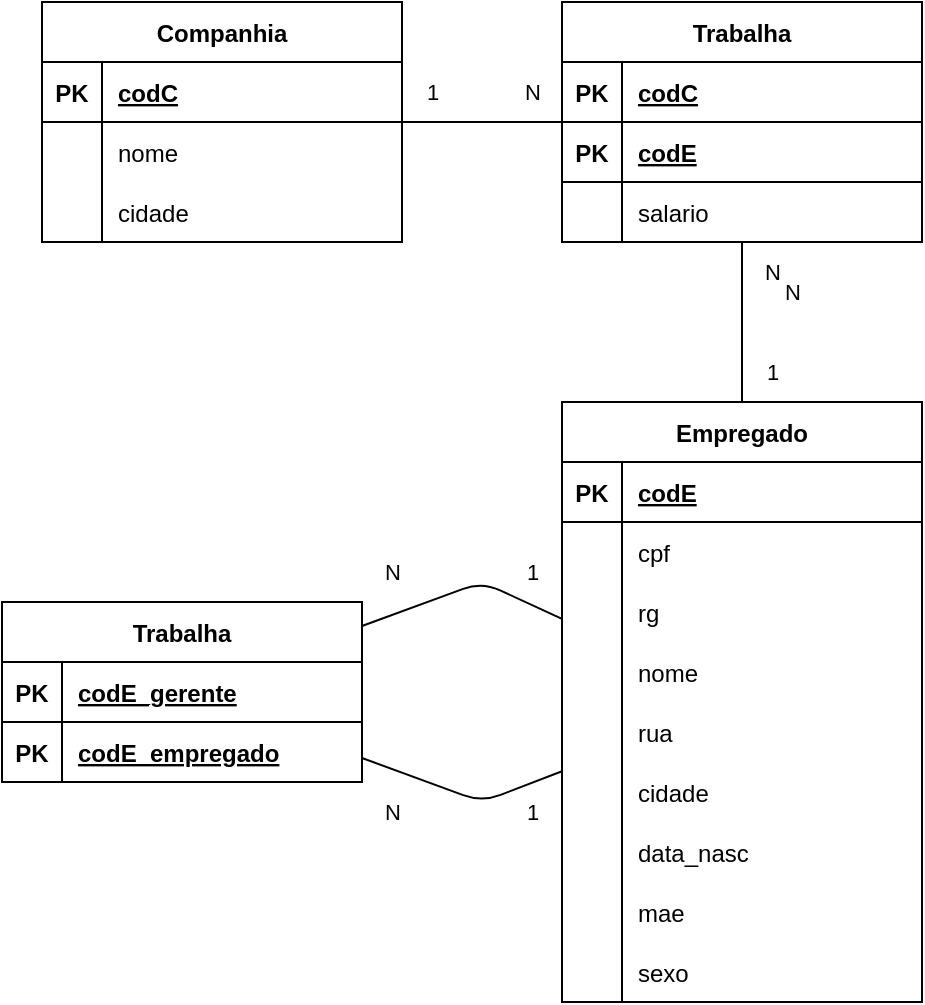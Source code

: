 <mxfile>
    <diagram id="ESeKLBfb85SbHdolCXyg" name="DR">
        <mxGraphModel dx="1016" dy="679" grid="1" gridSize="10" guides="1" tooltips="1" connect="1" arrows="1" fold="1" page="1" pageScale="1" pageWidth="827" pageHeight="1169" math="0" shadow="0">
            <root>
                <mxCell id="0"/>
                <mxCell id="1" parent="0"/>
                <mxCell id="2" value="Companhia" style="shape=table;startSize=30;container=1;collapsible=1;childLayout=tableLayout;fixedRows=1;rowLines=0;fontStyle=1;align=center;resizeLast=1;" parent="1" vertex="1">
                    <mxGeometry x="80" y="80" width="180" height="120" as="geometry"/>
                </mxCell>
                <mxCell id="3" value="" style="shape=tableRow;horizontal=0;startSize=0;swimlaneHead=0;swimlaneBody=0;fillColor=none;collapsible=0;dropTarget=0;points=[[0,0.5],[1,0.5]];portConstraint=eastwest;top=0;left=0;right=0;bottom=1;" parent="2" vertex="1">
                    <mxGeometry y="30" width="180" height="30" as="geometry"/>
                </mxCell>
                <mxCell id="4" value="PK" style="shape=partialRectangle;connectable=0;fillColor=none;top=0;left=0;bottom=0;right=0;fontStyle=1;overflow=hidden;" parent="3" vertex="1">
                    <mxGeometry width="30" height="30" as="geometry">
                        <mxRectangle width="30" height="30" as="alternateBounds"/>
                    </mxGeometry>
                </mxCell>
                <mxCell id="5" value="codC" style="shape=partialRectangle;connectable=0;fillColor=none;top=0;left=0;bottom=0;right=0;align=left;spacingLeft=6;fontStyle=5;overflow=hidden;" parent="3" vertex="1">
                    <mxGeometry x="30" width="150" height="30" as="geometry">
                        <mxRectangle width="150" height="30" as="alternateBounds"/>
                    </mxGeometry>
                </mxCell>
                <mxCell id="6" value="" style="shape=tableRow;horizontal=0;startSize=0;swimlaneHead=0;swimlaneBody=0;fillColor=none;collapsible=0;dropTarget=0;points=[[0,0.5],[1,0.5]];portConstraint=eastwest;top=0;left=0;right=0;bottom=0;" parent="2" vertex="1">
                    <mxGeometry y="60" width="180" height="30" as="geometry"/>
                </mxCell>
                <mxCell id="7" value="" style="shape=partialRectangle;connectable=0;fillColor=none;top=0;left=0;bottom=0;right=0;editable=1;overflow=hidden;" parent="6" vertex="1">
                    <mxGeometry width="30" height="30" as="geometry">
                        <mxRectangle width="30" height="30" as="alternateBounds"/>
                    </mxGeometry>
                </mxCell>
                <mxCell id="8" value="nome" style="shape=partialRectangle;connectable=0;fillColor=none;top=0;left=0;bottom=0;right=0;align=left;spacingLeft=6;overflow=hidden;" parent="6" vertex="1">
                    <mxGeometry x="30" width="150" height="30" as="geometry">
                        <mxRectangle width="150" height="30" as="alternateBounds"/>
                    </mxGeometry>
                </mxCell>
                <mxCell id="9" value="" style="shape=tableRow;horizontal=0;startSize=0;swimlaneHead=0;swimlaneBody=0;fillColor=none;collapsible=0;dropTarget=0;points=[[0,0.5],[1,0.5]];portConstraint=eastwest;top=0;left=0;right=0;bottom=0;" parent="2" vertex="1">
                    <mxGeometry y="90" width="180" height="30" as="geometry"/>
                </mxCell>
                <mxCell id="10" value="" style="shape=partialRectangle;connectable=0;fillColor=none;top=0;left=0;bottom=0;right=0;editable=1;overflow=hidden;" parent="9" vertex="1">
                    <mxGeometry width="30" height="30" as="geometry">
                        <mxRectangle width="30" height="30" as="alternateBounds"/>
                    </mxGeometry>
                </mxCell>
                <mxCell id="11" value="cidade" style="shape=partialRectangle;connectable=0;fillColor=none;top=0;left=0;bottom=0;right=0;align=left;spacingLeft=6;overflow=hidden;" parent="9" vertex="1">
                    <mxGeometry x="30" width="150" height="30" as="geometry">
                        <mxRectangle width="150" height="30" as="alternateBounds"/>
                    </mxGeometry>
                </mxCell>
                <mxCell id="71" style="edgeStyle=none;shape=connector;rounded=1;html=1;labelBackgroundColor=default;strokeColor=default;fontFamily=Helvetica;fontSize=11;fontColor=default;endArrow=none;endFill=0;" parent="1" source="15" target="28" edge="1">
                    <mxGeometry relative="1" as="geometry"/>
                </mxCell>
                <mxCell id="72" style="edgeStyle=none;shape=connector;rounded=1;html=1;labelBackgroundColor=default;strokeColor=default;fontFamily=Helvetica;fontSize=11;fontColor=default;endArrow=none;endFill=0;" parent="1" source="15" target="2" edge="1">
                    <mxGeometry relative="1" as="geometry"/>
                </mxCell>
                <mxCell id="15" value="Trabalha" style="shape=table;startSize=30;container=1;collapsible=1;childLayout=tableLayout;fixedRows=1;rowLines=0;fontStyle=1;align=center;resizeLast=1;" parent="1" vertex="1">
                    <mxGeometry x="340" y="80" width="180" height="120" as="geometry"/>
                </mxCell>
                <mxCell id="16" value="" style="shape=tableRow;horizontal=0;startSize=0;swimlaneHead=0;swimlaneBody=0;fillColor=none;collapsible=0;dropTarget=0;points=[[0,0.5],[1,0.5]];portConstraint=eastwest;top=0;left=0;right=0;bottom=1;" parent="15" vertex="1">
                    <mxGeometry y="30" width="180" height="30" as="geometry"/>
                </mxCell>
                <mxCell id="17" value="PK" style="shape=partialRectangle;connectable=0;fillColor=none;top=0;left=0;bottom=0;right=0;fontStyle=1;overflow=hidden;" parent="16" vertex="1">
                    <mxGeometry width="30" height="30" as="geometry">
                        <mxRectangle width="30" height="30" as="alternateBounds"/>
                    </mxGeometry>
                </mxCell>
                <mxCell id="18" value="codC" style="shape=partialRectangle;connectable=0;fillColor=none;top=0;left=0;bottom=0;right=0;align=left;spacingLeft=6;fontStyle=5;overflow=hidden;" parent="16" vertex="1">
                    <mxGeometry x="30" width="150" height="30" as="geometry">
                        <mxRectangle width="150" height="30" as="alternateBounds"/>
                    </mxGeometry>
                </mxCell>
                <mxCell id="25" value="" style="shape=tableRow;horizontal=0;startSize=0;swimlaneHead=0;swimlaneBody=0;fillColor=none;collapsible=0;dropTarget=0;points=[[0,0.5],[1,0.5]];portConstraint=eastwest;top=0;left=0;right=0;bottom=1;" parent="15" vertex="1">
                    <mxGeometry y="60" width="180" height="30" as="geometry"/>
                </mxCell>
                <mxCell id="26" value="PK" style="shape=partialRectangle;connectable=0;fillColor=none;top=0;left=0;bottom=0;right=0;fontStyle=1;overflow=hidden;" parent="25" vertex="1">
                    <mxGeometry width="30" height="30" as="geometry">
                        <mxRectangle width="30" height="30" as="alternateBounds"/>
                    </mxGeometry>
                </mxCell>
                <mxCell id="27" value="codE" style="shape=partialRectangle;connectable=0;fillColor=none;top=0;left=0;bottom=0;right=0;align=left;spacingLeft=6;fontStyle=5;overflow=hidden;" parent="25" vertex="1">
                    <mxGeometry x="30" width="150" height="30" as="geometry">
                        <mxRectangle width="150" height="30" as="alternateBounds"/>
                    </mxGeometry>
                </mxCell>
                <mxCell id="19" value="" style="shape=tableRow;horizontal=0;startSize=0;swimlaneHead=0;swimlaneBody=0;fillColor=none;collapsible=0;dropTarget=0;points=[[0,0.5],[1,0.5]];portConstraint=eastwest;top=0;left=0;right=0;bottom=0;" parent="15" vertex="1">
                    <mxGeometry y="90" width="180" height="30" as="geometry"/>
                </mxCell>
                <mxCell id="20" value="" style="shape=partialRectangle;connectable=0;fillColor=none;top=0;left=0;bottom=0;right=0;editable=1;overflow=hidden;" parent="19" vertex="1">
                    <mxGeometry width="30" height="30" as="geometry">
                        <mxRectangle width="30" height="30" as="alternateBounds"/>
                    </mxGeometry>
                </mxCell>
                <mxCell id="21" value="salario" style="shape=partialRectangle;connectable=0;fillColor=none;top=0;left=0;bottom=0;right=0;align=left;spacingLeft=6;overflow=hidden;" parent="19" vertex="1">
                    <mxGeometry x="30" width="150" height="30" as="geometry">
                        <mxRectangle width="150" height="30" as="alternateBounds"/>
                    </mxGeometry>
                </mxCell>
                <mxCell id="28" value="Empregado" style="shape=table;startSize=30;container=1;collapsible=1;childLayout=tableLayout;fixedRows=1;rowLines=0;fontStyle=1;align=center;resizeLast=1;" parent="1" vertex="1">
                    <mxGeometry x="340" y="280" width="180" height="300" as="geometry"/>
                </mxCell>
                <mxCell id="32" value="" style="shape=tableRow;horizontal=0;startSize=0;swimlaneHead=0;swimlaneBody=0;fillColor=none;collapsible=0;dropTarget=0;points=[[0,0.5],[1,0.5]];portConstraint=eastwest;top=0;left=0;right=0;bottom=1;" parent="28" vertex="1">
                    <mxGeometry y="30" width="180" height="30" as="geometry"/>
                </mxCell>
                <mxCell id="33" value="PK" style="shape=partialRectangle;connectable=0;fillColor=none;top=0;left=0;bottom=0;right=0;fontStyle=1;overflow=hidden;" parent="32" vertex="1">
                    <mxGeometry width="30" height="30" as="geometry">
                        <mxRectangle width="30" height="30" as="alternateBounds"/>
                    </mxGeometry>
                </mxCell>
                <mxCell id="34" value="codE" style="shape=partialRectangle;connectable=0;fillColor=none;top=0;left=0;bottom=0;right=0;align=left;spacingLeft=6;fontStyle=5;overflow=hidden;" parent="32" vertex="1">
                    <mxGeometry x="30" width="150" height="30" as="geometry">
                        <mxRectangle width="150" height="30" as="alternateBounds"/>
                    </mxGeometry>
                </mxCell>
                <mxCell id="35" value="" style="shape=tableRow;horizontal=0;startSize=0;swimlaneHead=0;swimlaneBody=0;fillColor=none;collapsible=0;dropTarget=0;points=[[0,0.5],[1,0.5]];portConstraint=eastwest;top=0;left=0;right=0;bottom=0;" parent="28" vertex="1">
                    <mxGeometry y="60" width="180" height="30" as="geometry"/>
                </mxCell>
                <mxCell id="36" value="" style="shape=partialRectangle;connectable=0;fillColor=none;top=0;left=0;bottom=0;right=0;editable=1;overflow=hidden;" parent="35" vertex="1">
                    <mxGeometry width="30" height="30" as="geometry">
                        <mxRectangle width="30" height="30" as="alternateBounds"/>
                    </mxGeometry>
                </mxCell>
                <mxCell id="37" value="cpf" style="shape=partialRectangle;connectable=0;fillColor=none;top=0;left=0;bottom=0;right=0;align=left;spacingLeft=6;overflow=hidden;" parent="35" vertex="1">
                    <mxGeometry x="30" width="150" height="30" as="geometry">
                        <mxRectangle width="150" height="30" as="alternateBounds"/>
                    </mxGeometry>
                </mxCell>
                <mxCell id="38" value="" style="shape=tableRow;horizontal=0;startSize=0;swimlaneHead=0;swimlaneBody=0;fillColor=none;collapsible=0;dropTarget=0;points=[[0,0.5],[1,0.5]];portConstraint=eastwest;top=0;left=0;right=0;bottom=0;" parent="28" vertex="1">
                    <mxGeometry y="90" width="180" height="30" as="geometry"/>
                </mxCell>
                <mxCell id="39" value="" style="shape=partialRectangle;connectable=0;fillColor=none;top=0;left=0;bottom=0;right=0;editable=1;overflow=hidden;" parent="38" vertex="1">
                    <mxGeometry width="30" height="30" as="geometry">
                        <mxRectangle width="30" height="30" as="alternateBounds"/>
                    </mxGeometry>
                </mxCell>
                <mxCell id="40" value="rg" style="shape=partialRectangle;connectable=0;fillColor=none;top=0;left=0;bottom=0;right=0;align=left;spacingLeft=6;overflow=hidden;" parent="38" vertex="1">
                    <mxGeometry x="30" width="150" height="30" as="geometry">
                        <mxRectangle width="150" height="30" as="alternateBounds"/>
                    </mxGeometry>
                </mxCell>
                <mxCell id="41" value="" style="shape=tableRow;horizontal=0;startSize=0;swimlaneHead=0;swimlaneBody=0;fillColor=none;collapsible=0;dropTarget=0;points=[[0,0.5],[1,0.5]];portConstraint=eastwest;top=0;left=0;right=0;bottom=0;" parent="28" vertex="1">
                    <mxGeometry y="120" width="180" height="30" as="geometry"/>
                </mxCell>
                <mxCell id="42" value="" style="shape=partialRectangle;connectable=0;fillColor=none;top=0;left=0;bottom=0;right=0;editable=1;overflow=hidden;" parent="41" vertex="1">
                    <mxGeometry width="30" height="30" as="geometry">
                        <mxRectangle width="30" height="30" as="alternateBounds"/>
                    </mxGeometry>
                </mxCell>
                <mxCell id="43" value="nome" style="shape=partialRectangle;connectable=0;fillColor=none;top=0;left=0;bottom=0;right=0;align=left;spacingLeft=6;overflow=hidden;" parent="41" vertex="1">
                    <mxGeometry x="30" width="150" height="30" as="geometry">
                        <mxRectangle width="150" height="30" as="alternateBounds"/>
                    </mxGeometry>
                </mxCell>
                <mxCell id="44" value="" style="shape=tableRow;horizontal=0;startSize=0;swimlaneHead=0;swimlaneBody=0;fillColor=none;collapsible=0;dropTarget=0;points=[[0,0.5],[1,0.5]];portConstraint=eastwest;top=0;left=0;right=0;bottom=0;" parent="28" vertex="1">
                    <mxGeometry y="150" width="180" height="30" as="geometry"/>
                </mxCell>
                <mxCell id="45" value="" style="shape=partialRectangle;connectable=0;fillColor=none;top=0;left=0;bottom=0;right=0;editable=1;overflow=hidden;" parent="44" vertex="1">
                    <mxGeometry width="30" height="30" as="geometry">
                        <mxRectangle width="30" height="30" as="alternateBounds"/>
                    </mxGeometry>
                </mxCell>
                <mxCell id="46" value="rua" style="shape=partialRectangle;connectable=0;fillColor=none;top=0;left=0;bottom=0;right=0;align=left;spacingLeft=6;overflow=hidden;" parent="44" vertex="1">
                    <mxGeometry x="30" width="150" height="30" as="geometry">
                        <mxRectangle width="150" height="30" as="alternateBounds"/>
                    </mxGeometry>
                </mxCell>
                <mxCell id="47" value="" style="shape=tableRow;horizontal=0;startSize=0;swimlaneHead=0;swimlaneBody=0;fillColor=none;collapsible=0;dropTarget=0;points=[[0,0.5],[1,0.5]];portConstraint=eastwest;top=0;left=0;right=0;bottom=0;" parent="28" vertex="1">
                    <mxGeometry y="180" width="180" height="30" as="geometry"/>
                </mxCell>
                <mxCell id="48" value="" style="shape=partialRectangle;connectable=0;fillColor=none;top=0;left=0;bottom=0;right=0;editable=1;overflow=hidden;" parent="47" vertex="1">
                    <mxGeometry width="30" height="30" as="geometry">
                        <mxRectangle width="30" height="30" as="alternateBounds"/>
                    </mxGeometry>
                </mxCell>
                <mxCell id="49" value="cidade" style="shape=partialRectangle;connectable=0;fillColor=none;top=0;left=0;bottom=0;right=0;align=left;spacingLeft=6;overflow=hidden;" parent="47" vertex="1">
                    <mxGeometry x="30" width="150" height="30" as="geometry">
                        <mxRectangle width="150" height="30" as="alternateBounds"/>
                    </mxGeometry>
                </mxCell>
                <mxCell id="50" value="" style="shape=tableRow;horizontal=0;startSize=0;swimlaneHead=0;swimlaneBody=0;fillColor=none;collapsible=0;dropTarget=0;points=[[0,0.5],[1,0.5]];portConstraint=eastwest;top=0;left=0;right=0;bottom=0;" parent="28" vertex="1">
                    <mxGeometry y="210" width="180" height="30" as="geometry"/>
                </mxCell>
                <mxCell id="51" value="" style="shape=partialRectangle;connectable=0;fillColor=none;top=0;left=0;bottom=0;right=0;editable=1;overflow=hidden;" parent="50" vertex="1">
                    <mxGeometry width="30" height="30" as="geometry">
                        <mxRectangle width="30" height="30" as="alternateBounds"/>
                    </mxGeometry>
                </mxCell>
                <mxCell id="52" value="data_nasc" style="shape=partialRectangle;connectable=0;fillColor=none;top=0;left=0;bottom=0;right=0;align=left;spacingLeft=6;overflow=hidden;" parent="50" vertex="1">
                    <mxGeometry x="30" width="150" height="30" as="geometry">
                        <mxRectangle width="150" height="30" as="alternateBounds"/>
                    </mxGeometry>
                </mxCell>
                <mxCell id="53" value="" style="shape=tableRow;horizontal=0;startSize=0;swimlaneHead=0;swimlaneBody=0;fillColor=none;collapsible=0;dropTarget=0;points=[[0,0.5],[1,0.5]];portConstraint=eastwest;top=0;left=0;right=0;bottom=0;" parent="28" vertex="1">
                    <mxGeometry y="240" width="180" height="30" as="geometry"/>
                </mxCell>
                <mxCell id="54" value="" style="shape=partialRectangle;connectable=0;fillColor=none;top=0;left=0;bottom=0;right=0;editable=1;overflow=hidden;" parent="53" vertex="1">
                    <mxGeometry width="30" height="30" as="geometry">
                        <mxRectangle width="30" height="30" as="alternateBounds"/>
                    </mxGeometry>
                </mxCell>
                <mxCell id="55" value="mae" style="shape=partialRectangle;connectable=0;fillColor=none;top=0;left=0;bottom=0;right=0;align=left;spacingLeft=6;overflow=hidden;" parent="53" vertex="1">
                    <mxGeometry x="30" width="150" height="30" as="geometry">
                        <mxRectangle width="150" height="30" as="alternateBounds"/>
                    </mxGeometry>
                </mxCell>
                <mxCell id="56" value="" style="shape=tableRow;horizontal=0;startSize=0;swimlaneHead=0;swimlaneBody=0;fillColor=none;collapsible=0;dropTarget=0;points=[[0,0.5],[1,0.5]];portConstraint=eastwest;top=0;left=0;right=0;bottom=0;" parent="28" vertex="1">
                    <mxGeometry y="270" width="180" height="30" as="geometry"/>
                </mxCell>
                <mxCell id="57" value="" style="shape=partialRectangle;connectable=0;fillColor=none;top=0;left=0;bottom=0;right=0;editable=1;overflow=hidden;" parent="56" vertex="1">
                    <mxGeometry width="30" height="30" as="geometry">
                        <mxRectangle width="30" height="30" as="alternateBounds"/>
                    </mxGeometry>
                </mxCell>
                <mxCell id="58" value="sexo" style="shape=partialRectangle;connectable=0;fillColor=none;top=0;left=0;bottom=0;right=0;align=left;spacingLeft=6;overflow=hidden;" parent="56" vertex="1">
                    <mxGeometry x="30" width="150" height="30" as="geometry">
                        <mxRectangle width="150" height="30" as="alternateBounds"/>
                    </mxGeometry>
                </mxCell>
                <mxCell id="69" style="edgeStyle=none;html=1;endArrow=none;endFill=0;" parent="1" source="59" target="28" edge="1">
                    <mxGeometry relative="1" as="geometry">
                        <Array as="points">
                            <mxPoint x="300" y="480"/>
                        </Array>
                    </mxGeometry>
                </mxCell>
                <mxCell id="70" style="edgeStyle=none;shape=connector;rounded=1;html=1;labelBackgroundColor=default;strokeColor=default;fontFamily=Helvetica;fontSize=11;fontColor=default;endArrow=none;endFill=0;" parent="1" source="59" target="28" edge="1">
                    <mxGeometry relative="1" as="geometry">
                        <Array as="points">
                            <mxPoint x="300" y="370"/>
                        </Array>
                    </mxGeometry>
                </mxCell>
                <mxCell id="59" value="Trabalha" style="shape=table;startSize=30;container=1;collapsible=1;childLayout=tableLayout;fixedRows=1;rowLines=0;fontStyle=1;align=center;resizeLast=1;" parent="1" vertex="1">
                    <mxGeometry x="60" y="380" width="180" height="90" as="geometry"/>
                </mxCell>
                <mxCell id="60" value="" style="shape=tableRow;horizontal=0;startSize=0;swimlaneHead=0;swimlaneBody=0;fillColor=none;collapsible=0;dropTarget=0;points=[[0,0.5],[1,0.5]];portConstraint=eastwest;top=0;left=0;right=0;bottom=1;" parent="59" vertex="1">
                    <mxGeometry y="30" width="180" height="30" as="geometry"/>
                </mxCell>
                <mxCell id="61" value="PK" style="shape=partialRectangle;connectable=0;fillColor=none;top=0;left=0;bottom=0;right=0;fontStyle=1;overflow=hidden;" parent="60" vertex="1">
                    <mxGeometry width="30" height="30" as="geometry">
                        <mxRectangle width="30" height="30" as="alternateBounds"/>
                    </mxGeometry>
                </mxCell>
                <mxCell id="62" value="codE_gerente" style="shape=partialRectangle;connectable=0;fillColor=none;top=0;left=0;bottom=0;right=0;align=left;spacingLeft=6;fontStyle=5;overflow=hidden;" parent="60" vertex="1">
                    <mxGeometry x="30" width="150" height="30" as="geometry">
                        <mxRectangle width="150" height="30" as="alternateBounds"/>
                    </mxGeometry>
                </mxCell>
                <mxCell id="63" value="" style="shape=tableRow;horizontal=0;startSize=0;swimlaneHead=0;swimlaneBody=0;fillColor=none;collapsible=0;dropTarget=0;points=[[0,0.5],[1,0.5]];portConstraint=eastwest;top=0;left=0;right=0;bottom=1;" parent="59" vertex="1">
                    <mxGeometry y="60" width="180" height="30" as="geometry"/>
                </mxCell>
                <mxCell id="64" value="PK" style="shape=partialRectangle;connectable=0;fillColor=none;top=0;left=0;bottom=0;right=0;fontStyle=1;overflow=hidden;" parent="63" vertex="1">
                    <mxGeometry width="30" height="30" as="geometry">
                        <mxRectangle width="30" height="30" as="alternateBounds"/>
                    </mxGeometry>
                </mxCell>
                <mxCell id="65" value="codE_empregado" style="shape=partialRectangle;connectable=0;fillColor=none;top=0;left=0;bottom=0;right=0;align=left;spacingLeft=6;fontStyle=5;overflow=hidden;" parent="63" vertex="1">
                    <mxGeometry x="30" width="150" height="30" as="geometry">
                        <mxRectangle width="150" height="30" as="alternateBounds"/>
                    </mxGeometry>
                </mxCell>
                <mxCell id="73" value="1" style="text;html=1;align=center;verticalAlign=middle;resizable=0;points=[];autosize=1;strokeColor=none;fillColor=none;fontSize=11;fontFamily=Helvetica;fontColor=default;" parent="1" vertex="1">
                    <mxGeometry x="310" y="350" width="30" height="30" as="geometry"/>
                </mxCell>
                <mxCell id="74" value="1" style="text;html=1;align=center;verticalAlign=middle;resizable=0;points=[];autosize=1;strokeColor=none;fillColor=none;fontSize=11;fontFamily=Helvetica;fontColor=default;" parent="1" vertex="1">
                    <mxGeometry x="310" y="470" width="30" height="30" as="geometry"/>
                </mxCell>
                <mxCell id="75" value="N" style="text;html=1;align=center;verticalAlign=middle;resizable=0;points=[];autosize=1;strokeColor=none;fillColor=none;fontSize=11;fontFamily=Helvetica;fontColor=default;" parent="1" vertex="1">
                    <mxGeometry x="240" y="350" width="30" height="30" as="geometry"/>
                </mxCell>
                <mxCell id="76" value="N" style="text;html=1;align=center;verticalAlign=middle;resizable=0;points=[];autosize=1;strokeColor=none;fillColor=none;fontSize=11;fontFamily=Helvetica;fontColor=default;" parent="1" vertex="1">
                    <mxGeometry x="240" y="470" width="30" height="30" as="geometry"/>
                </mxCell>
                <mxCell id="77" value="1" style="text;html=1;align=center;verticalAlign=middle;resizable=0;points=[];autosize=1;strokeColor=none;fillColor=none;fontSize=11;fontFamily=Helvetica;fontColor=default;" parent="1" vertex="1">
                    <mxGeometry x="430" y="250" width="30" height="30" as="geometry"/>
                </mxCell>
                <mxCell id="78" value="N" style="text;html=1;align=center;verticalAlign=middle;resizable=0;points=[];autosize=1;strokeColor=none;fillColor=none;fontSize=11;fontFamily=Helvetica;fontColor=default;" parent="1" vertex="1">
                    <mxGeometry x="430" y="200" width="30" height="30" as="geometry"/>
                </mxCell>
                <mxCell id="79" value="N" style="text;html=1;align=center;verticalAlign=middle;resizable=0;points=[];autosize=1;strokeColor=none;fillColor=none;fontSize=11;fontFamily=Helvetica;fontColor=default;" parent="1" vertex="1">
                    <mxGeometry x="440" y="210" width="30" height="30" as="geometry"/>
                </mxCell>
                <mxCell id="80" value="N" style="text;html=1;align=center;verticalAlign=middle;resizable=0;points=[];autosize=1;strokeColor=none;fillColor=none;fontSize=11;fontFamily=Helvetica;fontColor=default;" parent="1" vertex="1">
                    <mxGeometry x="310" y="110" width="30" height="30" as="geometry"/>
                </mxCell>
                <mxCell id="81" value="1" style="text;html=1;align=center;verticalAlign=middle;resizable=0;points=[];autosize=1;strokeColor=none;fillColor=none;fontSize=11;fontFamily=Helvetica;fontColor=default;" parent="1" vertex="1">
                    <mxGeometry x="260" y="110" width="30" height="30" as="geometry"/>
                </mxCell>
            </root>
        </mxGraphModel>
    </diagram>
    <diagram id="OP8-YucGvUtAtyJliE6y" name="DER">
        <mxGraphModel dx="1016" dy="679" grid="1" gridSize="10" guides="1" tooltips="1" connect="1" arrows="1" fold="1" page="1" pageScale="1" pageWidth="827" pageHeight="1169" math="0" shadow="0">
            <root>
                <mxCell id="0"/>
                <mxCell id="1" parent="0"/>
                <mxCell id="apHGy4yIDSVlwUJXIoLL-3" style="edgeStyle=none;shape=connector;rounded=1;html=1;labelBackgroundColor=default;strokeColor=default;fontFamily=Helvetica;fontSize=11;fontColor=default;endArrow=none;endFill=0;startArrow=classic;startFill=1;" parent="1" source="vkr7o9cR7dio3P2hgaYg-2" target="vkr7o9cR7dio3P2hgaYg-3" edge="1">
                    <mxGeometry relative="1" as="geometry"/>
                </mxCell>
                <mxCell id="vkr7o9cR7dio3P2hgaYg-2" value="Companhia" style="rounded=0;whiteSpace=wrap;html=1;fontFamily=Helvetica;fontSize=11;fontColor=default;" parent="1" vertex="1">
                    <mxGeometry x="100" y="160" width="120" height="60" as="geometry"/>
                </mxCell>
                <mxCell id="apHGy4yIDSVlwUJXIoLL-4" style="edgeStyle=none;shape=connector;rounded=1;html=1;labelBackgroundColor=default;strokeColor=default;fontFamily=Helvetica;fontSize=11;fontColor=default;endArrow=classic;endFill=1;" parent="1" source="vkr7o9cR7dio3P2hgaYg-3" target="apHGy4yIDSVlwUJXIoLL-1" edge="1">
                    <mxGeometry relative="1" as="geometry"/>
                </mxCell>
                <mxCell id="apHGy4yIDSVlwUJXIoLL-13" style="edgeStyle=none;shape=connector;rounded=1;html=1;labelBackgroundColor=default;strokeColor=default;fontFamily=Helvetica;fontSize=11;fontColor=default;startArrow=none;startFill=0;endArrow=none;endFill=0;" parent="1" source="vkr7o9cR7dio3P2hgaYg-3" target="apHGy4yIDSVlwUJXIoLL-12" edge="1">
                    <mxGeometry relative="1" as="geometry"/>
                </mxCell>
                <mxCell id="vkr7o9cR7dio3P2hgaYg-3" value="Trabalha" style="rhombus;whiteSpace=wrap;html=1;fontFamily=Helvetica;fontSize=11;fontColor=default;" parent="1" vertex="1">
                    <mxGeometry x="360" y="150" width="80" height="80" as="geometry"/>
                </mxCell>
                <mxCell id="IlGrluL1uLwr8LqH6NpL-3" style="edgeStyle=none;html=1;endArrow=none;endFill=0;startArrow=classic;startFill=1;" edge="1" parent="1" source="apHGy4yIDSVlwUJXIoLL-1" target="IlGrluL1uLwr8LqH6NpL-2">
                    <mxGeometry relative="1" as="geometry"/>
                </mxCell>
                <mxCell id="apHGy4yIDSVlwUJXIoLL-1" value="Empregado" style="rounded=0;whiteSpace=wrap;html=1;fontFamily=Helvetica;fontSize=11;fontColor=default;" parent="1" vertex="1">
                    <mxGeometry x="560" y="160" width="120" height="60" as="geometry"/>
                </mxCell>
                <mxCell id="apHGy4yIDSVlwUJXIoLL-2" value="Empregado como&lt;br&gt;gerente" style="rhombus;whiteSpace=wrap;html=1;fontFamily=Helvetica;fontSize=11;fontColor=default;" parent="1" vertex="1">
                    <mxGeometry x="620" y="260" width="140" height="80" as="geometry"/>
                </mxCell>
                <mxCell id="apHGy4yIDSVlwUJXIoLL-9" style="edgeStyle=none;shape=connector;rounded=1;html=1;labelBackgroundColor=default;strokeColor=default;fontFamily=Helvetica;fontSize=11;fontColor=default;startArrow=none;startFill=0;endArrow=none;endFill=0;" parent="1" source="apHGy4yIDSVlwUJXIoLL-6" target="vkr7o9cR7dio3P2hgaYg-2" edge="1">
                    <mxGeometry relative="1" as="geometry"/>
                </mxCell>
                <mxCell id="apHGy4yIDSVlwUJXIoLL-6" value="codC" style="ellipse;whiteSpace=wrap;html=1;fontFamily=Helvetica;fontSize=11;fontColor=default;fontStyle=4" parent="1" vertex="1">
                    <mxGeometry x="80" y="80" width="40" height="30" as="geometry"/>
                </mxCell>
                <mxCell id="apHGy4yIDSVlwUJXIoLL-10" style="edgeStyle=none;shape=connector;rounded=1;html=1;labelBackgroundColor=default;strokeColor=default;fontFamily=Helvetica;fontSize=11;fontColor=default;startArrow=none;startFill=0;endArrow=none;endFill=0;" parent="1" source="apHGy4yIDSVlwUJXIoLL-7" target="vkr7o9cR7dio3P2hgaYg-2" edge="1">
                    <mxGeometry relative="1" as="geometry"/>
                </mxCell>
                <mxCell id="apHGy4yIDSVlwUJXIoLL-7" value="nome_companhia" style="ellipse;whiteSpace=wrap;html=1;fontFamily=Helvetica;fontSize=11;fontColor=default;" parent="1" vertex="1">
                    <mxGeometry x="120" y="80" width="110" height="30" as="geometry"/>
                </mxCell>
                <mxCell id="apHGy4yIDSVlwUJXIoLL-11" style="edgeStyle=none;shape=connector;rounded=1;html=1;labelBackgroundColor=default;strokeColor=default;fontFamily=Helvetica;fontSize=11;fontColor=default;startArrow=none;startFill=0;endArrow=none;endFill=0;" parent="1" source="apHGy4yIDSVlwUJXIoLL-8" target="vkr7o9cR7dio3P2hgaYg-2" edge="1">
                    <mxGeometry relative="1" as="geometry"/>
                </mxCell>
                <mxCell id="apHGy4yIDSVlwUJXIoLL-8" value="cidade" style="ellipse;whiteSpace=wrap;html=1;fontFamily=Helvetica;fontSize=11;fontColor=default;" parent="1" vertex="1">
                    <mxGeometry x="240" y="80" width="40" height="30" as="geometry"/>
                </mxCell>
                <mxCell id="apHGy4yIDSVlwUJXIoLL-12" value="salario" style="ellipse;whiteSpace=wrap;html=1;fontFamily=Helvetica;fontSize=11;fontColor=default;" parent="1" vertex="1">
                    <mxGeometry x="380" y="90" width="40" height="30" as="geometry"/>
                </mxCell>
                <mxCell id="apHGy4yIDSVlwUJXIoLL-23" style="edgeStyle=none;shape=connector;rounded=1;html=1;labelBackgroundColor=default;strokeColor=default;fontFamily=Helvetica;fontSize=11;fontColor=default;startArrow=none;startFill=0;endArrow=none;endFill=0;" parent="1" source="apHGy4yIDSVlwUJXIoLL-14" target="apHGy4yIDSVlwUJXIoLL-1" edge="1">
                    <mxGeometry relative="1" as="geometry"/>
                </mxCell>
                <mxCell id="apHGy4yIDSVlwUJXIoLL-14" value="codE" style="ellipse;whiteSpace=wrap;html=1;fontFamily=Helvetica;fontSize=11;fontColor=default;fontStyle=4" parent="1" vertex="1">
                    <mxGeometry x="530" y="80" width="40" height="30" as="geometry"/>
                </mxCell>
                <mxCell id="apHGy4yIDSVlwUJXIoLL-29" style="edgeStyle=none;shape=connector;rounded=1;html=1;labelBackgroundColor=default;strokeColor=default;fontFamily=Helvetica;fontSize=11;fontColor=default;startArrow=none;startFill=0;endArrow=none;endFill=0;" parent="1" source="apHGy4yIDSVlwUJXIoLL-15" target="apHGy4yIDSVlwUJXIoLL-1" edge="1">
                    <mxGeometry relative="1" as="geometry"/>
                </mxCell>
                <mxCell id="apHGy4yIDSVlwUJXIoLL-15" value="CPF" style="ellipse;whiteSpace=wrap;html=1;fontFamily=Helvetica;fontSize=11;fontColor=default;" parent="1" vertex="1">
                    <mxGeometry x="720" y="170" width="40" height="30" as="geometry"/>
                </mxCell>
                <mxCell id="apHGy4yIDSVlwUJXIoLL-28" style="edgeStyle=none;shape=connector;rounded=1;html=1;labelBackgroundColor=default;strokeColor=default;fontFamily=Helvetica;fontSize=11;fontColor=default;startArrow=none;startFill=0;endArrow=none;endFill=0;" parent="1" source="apHGy4yIDSVlwUJXIoLL-16" target="apHGy4yIDSVlwUJXIoLL-1" edge="1">
                    <mxGeometry relative="1" as="geometry"/>
                </mxCell>
                <mxCell id="apHGy4yIDSVlwUJXIoLL-16" value="RG" style="ellipse;whiteSpace=wrap;html=1;fontFamily=Helvetica;fontSize=11;fontColor=default;" parent="1" vertex="1">
                    <mxGeometry x="720" y="140" width="40" height="30" as="geometry"/>
                </mxCell>
                <mxCell id="apHGy4yIDSVlwUJXIoLL-27" style="edgeStyle=none;shape=connector;rounded=1;html=1;labelBackgroundColor=default;strokeColor=default;fontFamily=Helvetica;fontSize=11;fontColor=default;startArrow=none;startFill=0;endArrow=none;endFill=0;" parent="1" source="apHGy4yIDSVlwUJXIoLL-17" target="apHGy4yIDSVlwUJXIoLL-1" edge="1">
                    <mxGeometry relative="1" as="geometry"/>
                </mxCell>
                <mxCell id="apHGy4yIDSVlwUJXIoLL-17" value="nome" style="ellipse;whiteSpace=wrap;html=1;fontFamily=Helvetica;fontSize=11;fontColor=default;" parent="1" vertex="1">
                    <mxGeometry x="720" y="110" width="40" height="30" as="geometry"/>
                </mxCell>
                <mxCell id="apHGy4yIDSVlwUJXIoLL-25" style="edgeStyle=none;shape=connector;rounded=1;html=1;labelBackgroundColor=default;strokeColor=default;fontFamily=Helvetica;fontSize=11;fontColor=default;startArrow=none;startFill=0;endArrow=none;endFill=0;" parent="1" source="apHGy4yIDSVlwUJXIoLL-18" target="apHGy4yIDSVlwUJXIoLL-1" edge="1">
                    <mxGeometry relative="1" as="geometry"/>
                </mxCell>
                <mxCell id="apHGy4yIDSVlwUJXIoLL-18" value="rua" style="ellipse;whiteSpace=wrap;html=1;fontFamily=Helvetica;fontSize=11;fontColor=default;" parent="1" vertex="1">
                    <mxGeometry x="680" y="80" width="40" height="30" as="geometry"/>
                </mxCell>
                <mxCell id="apHGy4yIDSVlwUJXIoLL-22" style="edgeStyle=none;shape=connector;rounded=1;html=1;labelBackgroundColor=default;strokeColor=default;fontFamily=Helvetica;fontSize=11;fontColor=default;startArrow=none;startFill=0;endArrow=none;endFill=0;" parent="1" source="apHGy4yIDSVlwUJXIoLL-19" target="apHGy4yIDSVlwUJXIoLL-1" edge="1">
                    <mxGeometry relative="1" as="geometry"/>
                </mxCell>
                <mxCell id="apHGy4yIDSVlwUJXIoLL-19" value="cidade" style="ellipse;whiteSpace=wrap;html=1;fontFamily=Helvetica;fontSize=11;fontColor=default;" parent="1" vertex="1">
                    <mxGeometry x="570" y="80" width="40" height="30" as="geometry"/>
                </mxCell>
                <mxCell id="apHGy4yIDSVlwUJXIoLL-24" style="edgeStyle=none;shape=connector;rounded=1;html=1;labelBackgroundColor=default;strokeColor=default;fontFamily=Helvetica;fontSize=11;fontColor=default;startArrow=none;startFill=0;endArrow=none;endFill=0;" parent="1" source="apHGy4yIDSVlwUJXIoLL-20" target="apHGy4yIDSVlwUJXIoLL-1" edge="1">
                    <mxGeometry relative="1" as="geometry"/>
                </mxCell>
                <mxCell id="apHGy4yIDSVlwUJXIoLL-20" value="data_nasc" style="ellipse;whiteSpace=wrap;html=1;fontFamily=Helvetica;fontSize=11;fontColor=default;" parent="1" vertex="1">
                    <mxGeometry x="610" y="80" width="70" height="30" as="geometry"/>
                </mxCell>
                <mxCell id="apHGy4yIDSVlwUJXIoLL-26" style="edgeStyle=none;shape=connector;rounded=1;html=1;labelBackgroundColor=default;strokeColor=default;fontFamily=Helvetica;fontSize=11;fontColor=default;startArrow=none;startFill=0;endArrow=none;endFill=0;" parent="1" source="apHGy4yIDSVlwUJXIoLL-21" target="apHGy4yIDSVlwUJXIoLL-1" edge="1">
                    <mxGeometry relative="1" as="geometry"/>
                </mxCell>
                <mxCell id="apHGy4yIDSVlwUJXIoLL-21" value="sexo" style="ellipse;whiteSpace=wrap;html=1;fontFamily=Helvetica;fontSize=11;fontColor=default;" parent="1" vertex="1">
                    <mxGeometry x="720" y="80" width="40" height="30" as="geometry"/>
                </mxCell>
                <mxCell id="IlGrluL1uLwr8LqH6NpL-1" value="Gerente" style="rounded=0;whiteSpace=wrap;html=1;fontFamily=Helvetica;fontSize=11;fontColor=default;" vertex="1" parent="1">
                    <mxGeometry x="560" y="380" width="120" height="60" as="geometry"/>
                </mxCell>
                <mxCell id="IlGrluL1uLwr8LqH6NpL-2" value="Empregado como empregado" style="rhombus;whiteSpace=wrap;html=1;fontFamily=Helvetica;fontSize=11;fontColor=default;" vertex="1" parent="1">
                    <mxGeometry x="480" y="260" width="140" height="80" as="geometry"/>
                </mxCell>
                <mxCell id="IlGrluL1uLwr8LqH6NpL-4" style="edgeStyle=none;html=1;endArrow=none;endFill=0;startArrow=classic;startFill=1;" edge="1" parent="1" source="apHGy4yIDSVlwUJXIoLL-1" target="apHGy4yIDSVlwUJXIoLL-2">
                    <mxGeometry relative="1" as="geometry">
                        <mxPoint x="619.091" y="230" as="sourcePoint"/>
                        <mxPoint x="600.667" y="280.667" as="targetPoint"/>
                    </mxGeometry>
                </mxCell>
                <mxCell id="IlGrluL1uLwr8LqH6NpL-5" style="edgeStyle=none;html=1;endArrow=none;endFill=0;" edge="1" parent="1" source="IlGrluL1uLwr8LqH6NpL-2" target="IlGrluL1uLwr8LqH6NpL-1">
                    <mxGeometry relative="1" as="geometry">
                        <mxPoint x="609.999" y="320" as="sourcePoint"/>
                        <mxPoint x="628.423" y="370.667" as="targetPoint"/>
                    </mxGeometry>
                </mxCell>
                <mxCell id="IlGrluL1uLwr8LqH6NpL-6" style="edgeStyle=none;html=1;endArrow=none;endFill=0;" edge="1" parent="1" source="apHGy4yIDSVlwUJXIoLL-2" target="IlGrluL1uLwr8LqH6NpL-1">
                    <mxGeometry relative="1" as="geometry">
                        <mxPoint x="600.667" y="339.333" as="sourcePoint"/>
                        <mxPoint x="619.091" y="390" as="targetPoint"/>
                    </mxGeometry>
                </mxCell>
            </root>
        </mxGraphModel>
    </diagram>
</mxfile>